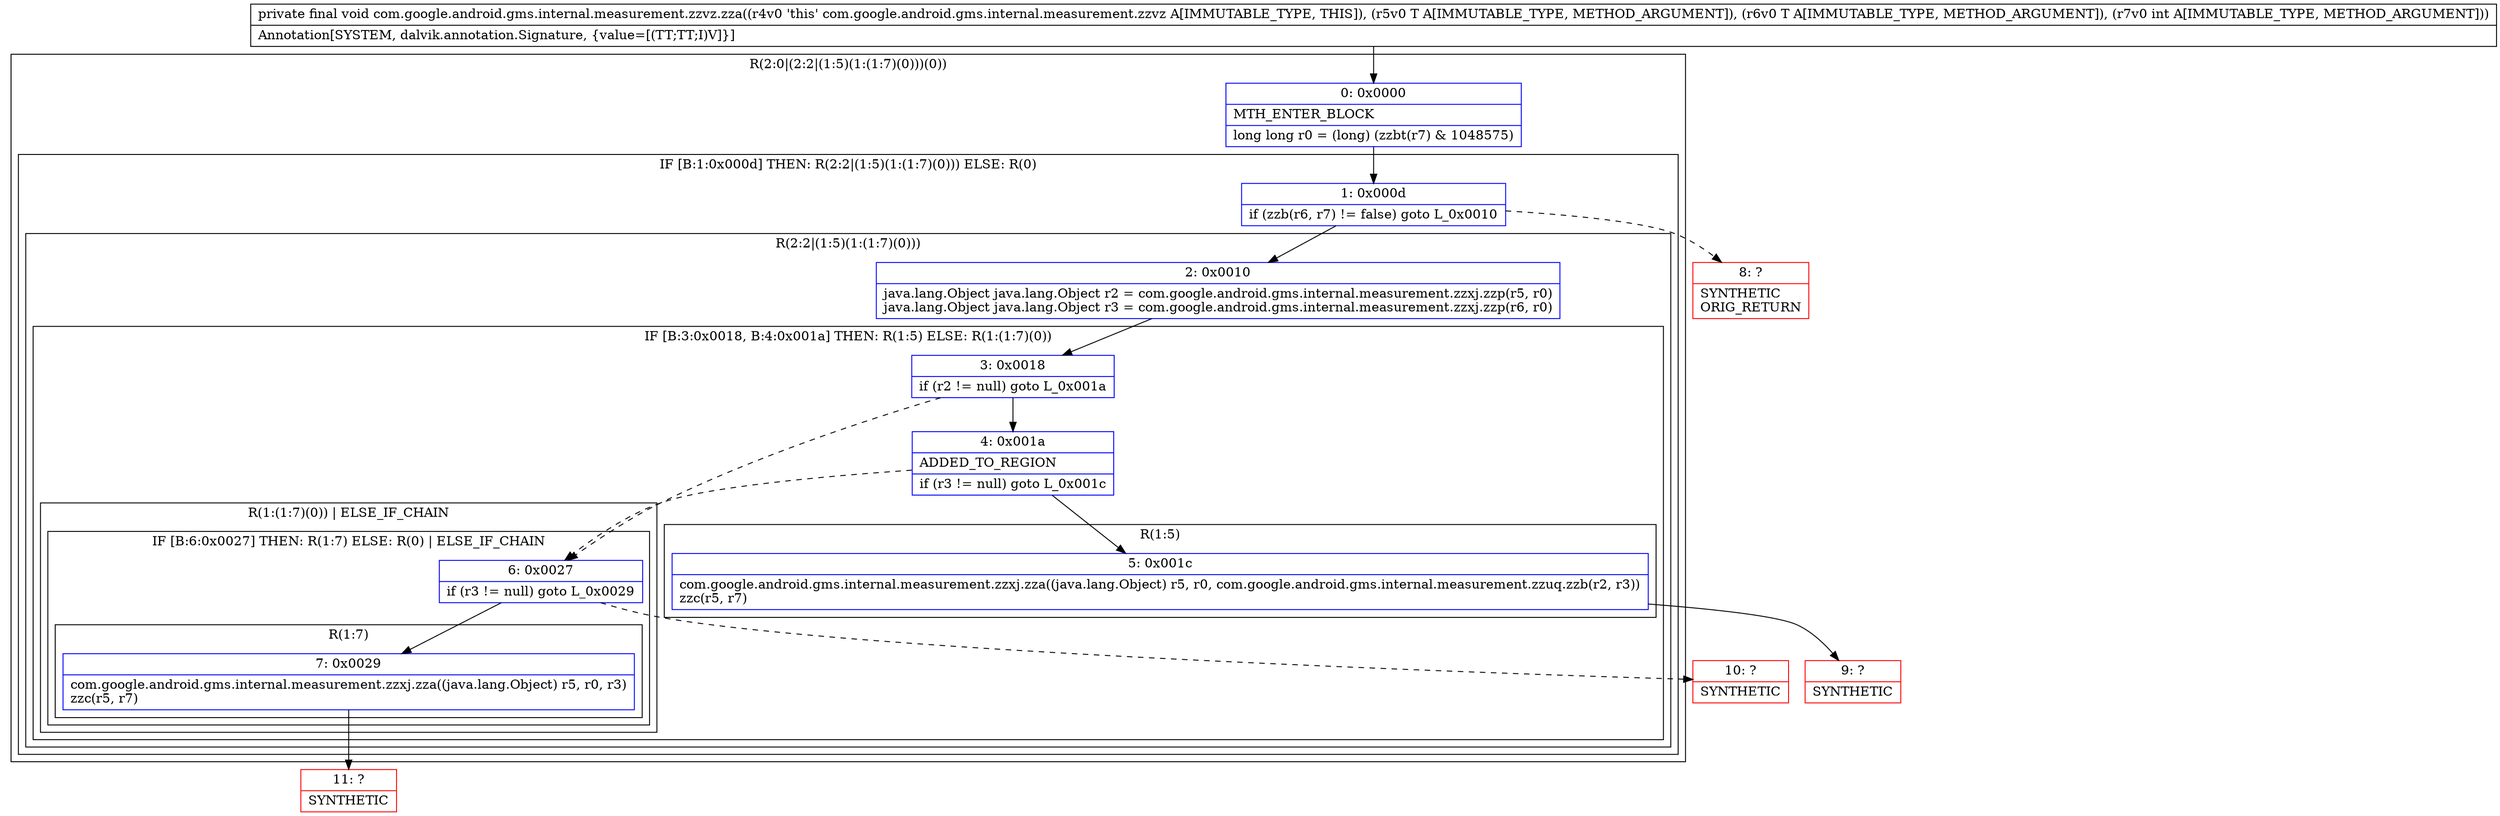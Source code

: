 digraph "CFG forcom.google.android.gms.internal.measurement.zzvz.zza(Ljava\/lang\/Object;Ljava\/lang\/Object;I)V" {
subgraph cluster_Region_371137519 {
label = "R(2:0|(2:2|(1:5)(1:(1:7)(0)))(0))";
node [shape=record,color=blue];
Node_0 [shape=record,label="{0\:\ 0x0000|MTH_ENTER_BLOCK\l|long long r0 = (long) (zzbt(r7) & 1048575)\l}"];
subgraph cluster_IfRegion_1005535753 {
label = "IF [B:1:0x000d] THEN: R(2:2|(1:5)(1:(1:7)(0))) ELSE: R(0)";
node [shape=record,color=blue];
Node_1 [shape=record,label="{1\:\ 0x000d|if (zzb(r6, r7) != false) goto L_0x0010\l}"];
subgraph cluster_Region_560120470 {
label = "R(2:2|(1:5)(1:(1:7)(0)))";
node [shape=record,color=blue];
Node_2 [shape=record,label="{2\:\ 0x0010|java.lang.Object java.lang.Object r2 = com.google.android.gms.internal.measurement.zzxj.zzp(r5, r0)\ljava.lang.Object java.lang.Object r3 = com.google.android.gms.internal.measurement.zzxj.zzp(r6, r0)\l}"];
subgraph cluster_IfRegion_504013902 {
label = "IF [B:3:0x0018, B:4:0x001a] THEN: R(1:5) ELSE: R(1:(1:7)(0))";
node [shape=record,color=blue];
Node_3 [shape=record,label="{3\:\ 0x0018|if (r2 != null) goto L_0x001a\l}"];
Node_4 [shape=record,label="{4\:\ 0x001a|ADDED_TO_REGION\l|if (r3 != null) goto L_0x001c\l}"];
subgraph cluster_Region_1332494431 {
label = "R(1:5)";
node [shape=record,color=blue];
Node_5 [shape=record,label="{5\:\ 0x001c|com.google.android.gms.internal.measurement.zzxj.zza((java.lang.Object) r5, r0, com.google.android.gms.internal.measurement.zzuq.zzb(r2, r3))\lzzc(r5, r7)\l}"];
}
subgraph cluster_Region_1724627452 {
label = "R(1:(1:7)(0)) | ELSE_IF_CHAIN\l";
node [shape=record,color=blue];
subgraph cluster_IfRegion_692822891 {
label = "IF [B:6:0x0027] THEN: R(1:7) ELSE: R(0) | ELSE_IF_CHAIN\l";
node [shape=record,color=blue];
Node_6 [shape=record,label="{6\:\ 0x0027|if (r3 != null) goto L_0x0029\l}"];
subgraph cluster_Region_1881414086 {
label = "R(1:7)";
node [shape=record,color=blue];
Node_7 [shape=record,label="{7\:\ 0x0029|com.google.android.gms.internal.measurement.zzxj.zza((java.lang.Object) r5, r0, r3)\lzzc(r5, r7)\l}"];
}
subgraph cluster_Region_1550834003 {
label = "R(0)";
node [shape=record,color=blue];
}
}
}
}
}
subgraph cluster_Region_1208788087 {
label = "R(0)";
node [shape=record,color=blue];
}
}
}
Node_8 [shape=record,color=red,label="{8\:\ ?|SYNTHETIC\lORIG_RETURN\l}"];
Node_9 [shape=record,color=red,label="{9\:\ ?|SYNTHETIC\l}"];
Node_10 [shape=record,color=red,label="{10\:\ ?|SYNTHETIC\l}"];
Node_11 [shape=record,color=red,label="{11\:\ ?|SYNTHETIC\l}"];
MethodNode[shape=record,label="{private final void com.google.android.gms.internal.measurement.zzvz.zza((r4v0 'this' com.google.android.gms.internal.measurement.zzvz A[IMMUTABLE_TYPE, THIS]), (r5v0 T A[IMMUTABLE_TYPE, METHOD_ARGUMENT]), (r6v0 T A[IMMUTABLE_TYPE, METHOD_ARGUMENT]), (r7v0 int A[IMMUTABLE_TYPE, METHOD_ARGUMENT]))  | Annotation[SYSTEM, dalvik.annotation.Signature, \{value=[(TT;TT;I)V]\}]\l}"];
MethodNode -> Node_0;
Node_0 -> Node_1;
Node_1 -> Node_2;
Node_1 -> Node_8[style=dashed];
Node_2 -> Node_3;
Node_3 -> Node_4;
Node_3 -> Node_6[style=dashed];
Node_4 -> Node_5;
Node_4 -> Node_6[style=dashed];
Node_5 -> Node_9;
Node_6 -> Node_7;
Node_6 -> Node_10[style=dashed];
Node_7 -> Node_11;
}

